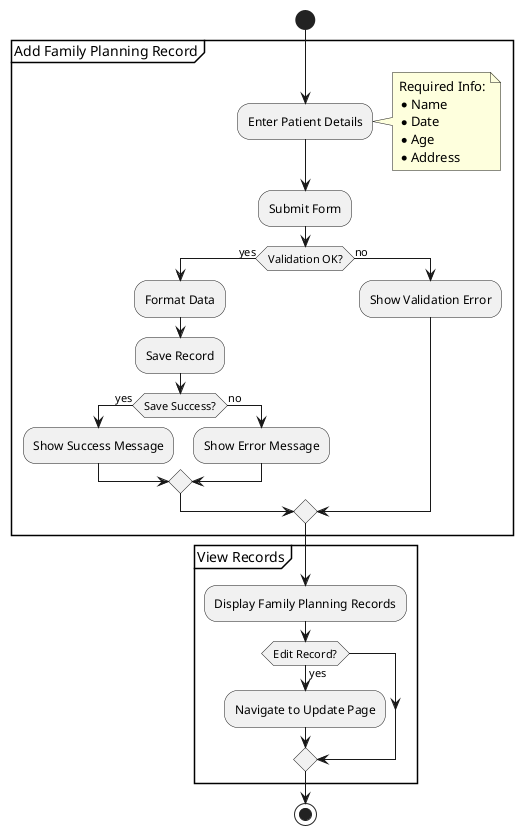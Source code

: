 @startuml Family Planning Activity

start

partition "Add Family Planning Record" {
  :Enter Patient Details;
  note right
    Required Info:
    * Name
    * Date
    * Age
    * Address
  end note
  :Submit Form;
  
  if (Validation OK?) then (yes)
    :Format Data;
    :Save Record;
    if (Save Success?) then (yes)
      :Show Success Message;
    else (no)
      :Show Error Message;
    endif
  else (no)
    :Show Validation Error;
  endif
}

partition "View Records" {
  :Display Family Planning Records;
  if (Edit Record?) then (yes)
    :Navigate to Update Page;
  endif
}

stop

@enduml 
